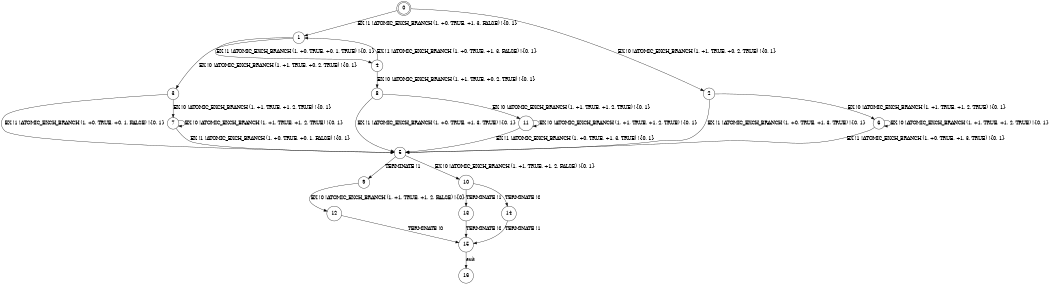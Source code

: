 digraph BCG {
size = "7, 10.5";
center = TRUE;
node [shape = circle];
0 [peripheries = 2];
0 -> 1 [label = "EX !1 !ATOMIC_EXCH_BRANCH (1, +0, TRUE, +1, 3, FALSE) !{0, 1}"];
0 -> 2 [label = "EX !0 !ATOMIC_EXCH_BRANCH (1, +1, TRUE, +0, 2, TRUE) !{0, 1}"];
1 -> 3 [label = "EX !0 !ATOMIC_EXCH_BRANCH (1, +1, TRUE, +0, 2, TRUE) !{0, 1}"];
1 -> 4 [label = "EX !1 !ATOMIC_EXCH_BRANCH (1, +0, TRUE, +0, 1, TRUE) !{0, 1}"];
2 -> 5 [label = "EX !1 !ATOMIC_EXCH_BRANCH (1, +0, TRUE, +1, 3, TRUE) !{0, 1}"];
2 -> 6 [label = "EX !0 !ATOMIC_EXCH_BRANCH (1, +1, TRUE, +1, 2, TRUE) !{0, 1}"];
3 -> 5 [label = "EX !1 !ATOMIC_EXCH_BRANCH (1, +0, TRUE, +0, 1, FALSE) !{0, 1}"];
3 -> 7 [label = "EX !0 !ATOMIC_EXCH_BRANCH (1, +1, TRUE, +1, 2, TRUE) !{0, 1}"];
4 -> 8 [label = "EX !0 !ATOMIC_EXCH_BRANCH (1, +1, TRUE, +0, 2, TRUE) !{0, 1}"];
4 -> 1 [label = "EX !1 !ATOMIC_EXCH_BRANCH (1, +0, TRUE, +1, 3, FALSE) !{0, 1}"];
5 -> 9 [label = "TERMINATE !1"];
5 -> 10 [label = "EX !0 !ATOMIC_EXCH_BRANCH (1, +1, TRUE, +1, 2, FALSE) !{0, 1}"];
6 -> 5 [label = "EX !1 !ATOMIC_EXCH_BRANCH (1, +0, TRUE, +1, 3, TRUE) !{0, 1}"];
6 -> 6 [label = "EX !0 !ATOMIC_EXCH_BRANCH (1, +1, TRUE, +1, 2, TRUE) !{0, 1}"];
7 -> 5 [label = "EX !1 !ATOMIC_EXCH_BRANCH (1, +0, TRUE, +0, 1, FALSE) !{0, 1}"];
7 -> 7 [label = "EX !0 !ATOMIC_EXCH_BRANCH (1, +1, TRUE, +1, 2, TRUE) !{0, 1}"];
8 -> 5 [label = "EX !1 !ATOMIC_EXCH_BRANCH (1, +0, TRUE, +1, 3, TRUE) !{0, 1}"];
8 -> 11 [label = "EX !0 !ATOMIC_EXCH_BRANCH (1, +1, TRUE, +1, 2, TRUE) !{0, 1}"];
9 -> 12 [label = "EX !0 !ATOMIC_EXCH_BRANCH (1, +1, TRUE, +1, 2, FALSE) !{0}"];
10 -> 13 [label = "TERMINATE !1"];
10 -> 14 [label = "TERMINATE !0"];
11 -> 5 [label = "EX !1 !ATOMIC_EXCH_BRANCH (1, +0, TRUE, +1, 3, TRUE) !{0, 1}"];
11 -> 11 [label = "EX !0 !ATOMIC_EXCH_BRANCH (1, +1, TRUE, +1, 2, TRUE) !{0, 1}"];
12 -> 15 [label = "TERMINATE !0"];
13 -> 15 [label = "TERMINATE !0"];
14 -> 15 [label = "TERMINATE !1"];
15 -> 16 [label = "exit"];
}
